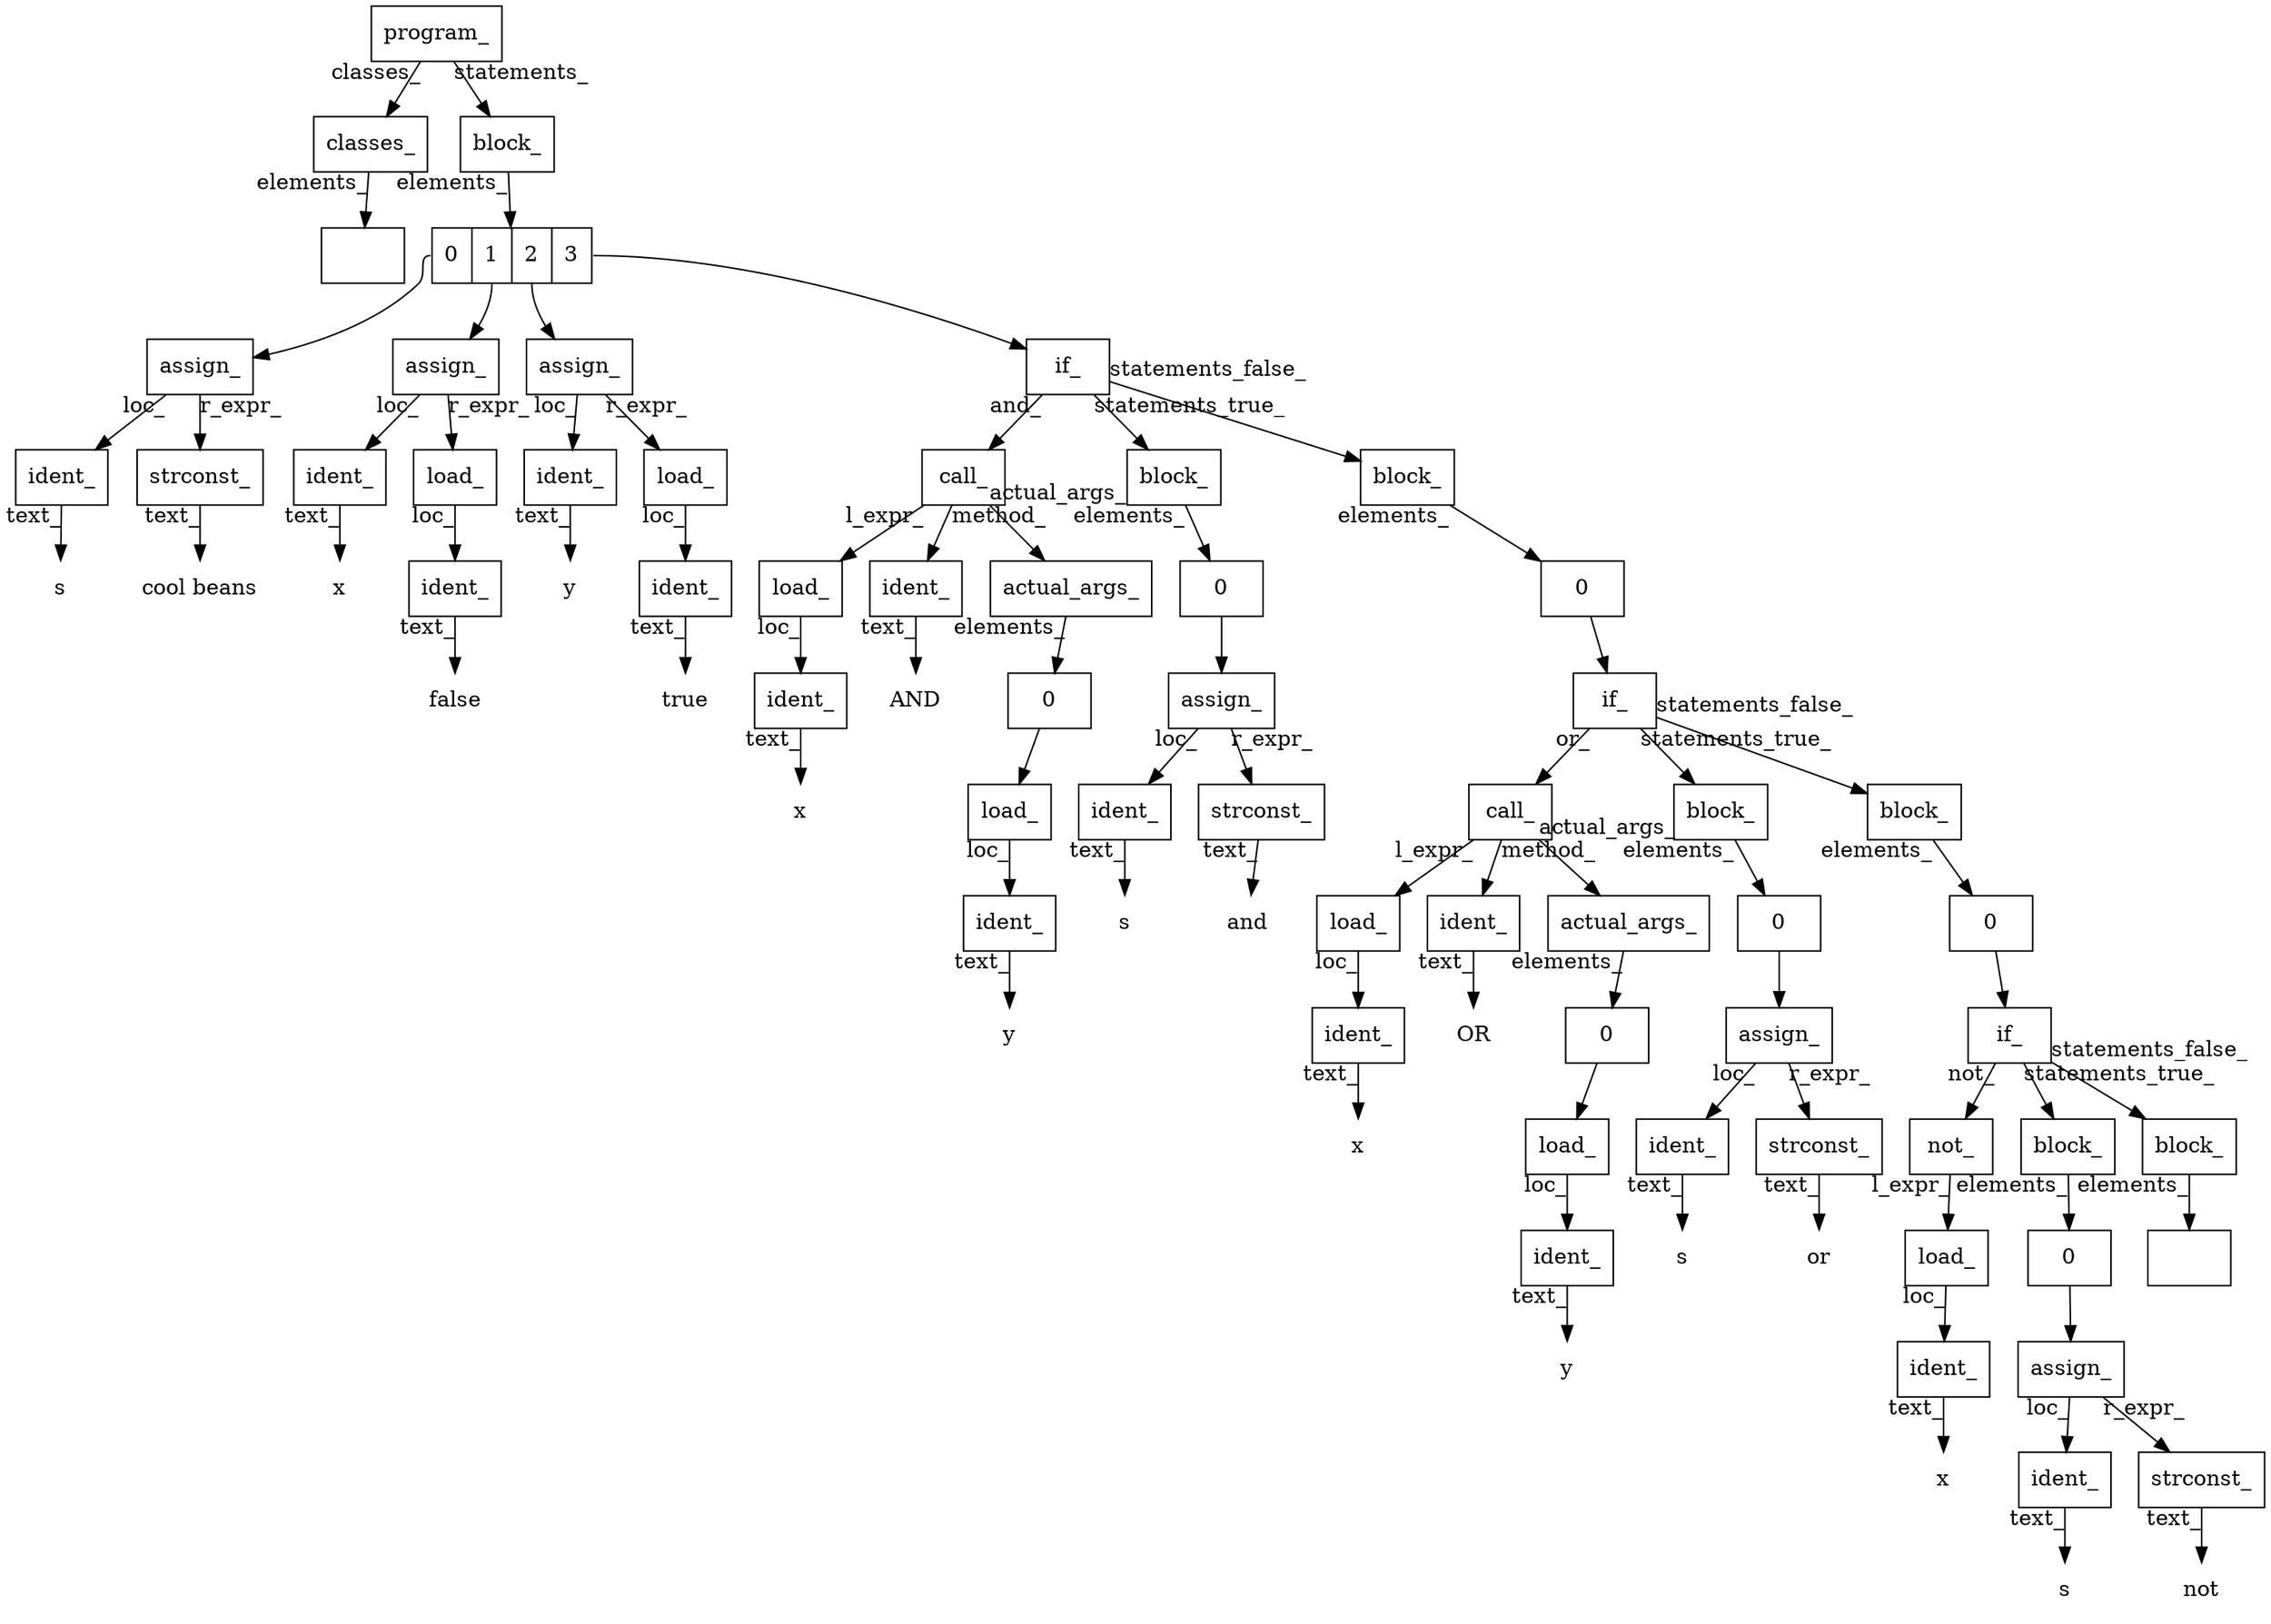 digraph AST {
root[shape=box,label="program_"];
node_1[shape=box,label="classes_"];
node_2[shape=record,label=""];
node_1 -> node_2 [taillabel="elements_"];
root -> node_1 [taillabel="classes_"];
node_3[shape=box,label="block_"];
node_4[shape=record,label="<e_0>0|<e_1>1|<e_2>2|<e_3>3"];
node_5[shape=box,label="assign_"];
node_6[shape=box,label="ident_"];
node_7[shape=plaintext,label="s"];
node_6 -> node_7 [taillabel="text_"];
node_5 -> node_6 [taillabel="loc_"];
node_8[shape=box,label="strconst_"];
node_9[shape=plaintext,label="cool beans"];
node_8 -> node_9 [taillabel="text_"];
node_5 -> node_8 [taillabel="r_expr_"];
node_4:e_0 -> node_5;
node_10[shape=box,label="assign_"];
node_11[shape=box,label="ident_"];
node_12[shape=plaintext,label="x"];
node_11 -> node_12 [taillabel="text_"];
node_10 -> node_11 [taillabel="loc_"];
node_13[shape=box,label="load_"];
node_14[shape=box,label="ident_"];
node_15[shape=plaintext,label="false"];
node_14 -> node_15 [taillabel="text_"];
node_13 -> node_14 [taillabel="loc_"];
node_10 -> node_13 [taillabel="r_expr_"];
node_4:e_1 -> node_10;
node_16[shape=box,label="assign_"];
node_17[shape=box,label="ident_"];
node_18[shape=plaintext,label="y"];
node_17 -> node_18 [taillabel="text_"];
node_16 -> node_17 [taillabel="loc_"];
node_19[shape=box,label="load_"];
node_20[shape=box,label="ident_"];
node_21[shape=plaintext,label="true"];
node_20 -> node_21 [taillabel="text_"];
node_19 -> node_20 [taillabel="loc_"];
node_16 -> node_19 [taillabel="r_expr_"];
node_4:e_2 -> node_16;
node_22[shape=box,label="if_"];
node_23[shape=box,label="call_"];
node_24[shape=box,label="load_"];
node_25[shape=box,label="ident_"];
node_26[shape=plaintext,label="x"];
node_25 -> node_26 [taillabel="text_"];
node_24 -> node_25 [taillabel="loc_"];
node_23 -> node_24 [taillabel="l_expr_"];
node_27[shape=box,label="ident_"];
node_28[shape=plaintext,label="AND"];
node_27 -> node_28 [taillabel="text_"];
node_23 -> node_27 [taillabel="method_"];
node_29[shape=box,label="actual_args_"];
node_30[shape=record,label="<e_0>0"];
node_31[shape=box,label="load_"];
node_32[shape=box,label="ident_"];
node_33[shape=plaintext,label="y"];
node_32 -> node_33 [taillabel="text_"];
node_31 -> node_32 [taillabel="loc_"];
node_30:e_0 -> node_31;
node_29 -> node_30 [taillabel="elements_"];
node_23 -> node_29 [taillabel="actual_args_"];
node_22 -> node_23 [taillabel="and_"];
node_34[shape=box,label="block_"];
node_35[shape=record,label="<e_0>0"];
node_36[shape=box,label="assign_"];
node_37[shape=box,label="ident_"];
node_38[shape=plaintext,label="s"];
node_37 -> node_38 [taillabel="text_"];
node_36 -> node_37 [taillabel="loc_"];
node_39[shape=box,label="strconst_"];
node_40[shape=plaintext,label="and"];
node_39 -> node_40 [taillabel="text_"];
node_36 -> node_39 [taillabel="r_expr_"];
node_35:e_0 -> node_36;
node_34 -> node_35 [taillabel="elements_"];
node_22 -> node_34 [taillabel="statements_true_"];
node_41[shape=box,label="block_"];
node_42[shape=record,label="<e_0>0"];
node_43[shape=box,label="if_"];
node_44[shape=box,label="call_"];
node_45[shape=box,label="load_"];
node_46[shape=box,label="ident_"];
node_47[shape=plaintext,label="x"];
node_46 -> node_47 [taillabel="text_"];
node_45 -> node_46 [taillabel="loc_"];
node_44 -> node_45 [taillabel="l_expr_"];
node_48[shape=box,label="ident_"];
node_49[shape=plaintext,label="OR"];
node_48 -> node_49 [taillabel="text_"];
node_44 -> node_48 [taillabel="method_"];
node_50[shape=box,label="actual_args_"];
node_51[shape=record,label="<e_0>0"];
node_52[shape=box,label="load_"];
node_53[shape=box,label="ident_"];
node_54[shape=plaintext,label="y"];
node_53 -> node_54 [taillabel="text_"];
node_52 -> node_53 [taillabel="loc_"];
node_51:e_0 -> node_52;
node_50 -> node_51 [taillabel="elements_"];
node_44 -> node_50 [taillabel="actual_args_"];
node_43 -> node_44 [taillabel="or_"];
node_55[shape=box,label="block_"];
node_56[shape=record,label="<e_0>0"];
node_57[shape=box,label="assign_"];
node_58[shape=box,label="ident_"];
node_59[shape=plaintext,label="s"];
node_58 -> node_59 [taillabel="text_"];
node_57 -> node_58 [taillabel="loc_"];
node_60[shape=box,label="strconst_"];
node_61[shape=plaintext,label="or"];
node_60 -> node_61 [taillabel="text_"];
node_57 -> node_60 [taillabel="r_expr_"];
node_56:e_0 -> node_57;
node_55 -> node_56 [taillabel="elements_"];
node_43 -> node_55 [taillabel="statements_true_"];
node_62[shape=box,label="block_"];
node_63[shape=record,label="<e_0>0"];
node_64[shape=box,label="if_"];
node_65[shape=box,label="not_"];
node_66[shape=box,label="load_"];
node_67[shape=box,label="ident_"];
node_68[shape=plaintext,label="x"];
node_67 -> node_68 [taillabel="text_"];
node_66 -> node_67 [taillabel="loc_"];
node_65 -> node_66 [taillabel="l_expr_"];
node_64 -> node_65 [taillabel="not_"];
node_69[shape=box,label="block_"];
node_70[shape=record,label="<e_0>0"];
node_71[shape=box,label="assign_"];
node_72[shape=box,label="ident_"];
node_73[shape=plaintext,label="s"];
node_72 -> node_73 [taillabel="text_"];
node_71 -> node_72 [taillabel="loc_"];
node_74[shape=box,label="strconst_"];
node_75[shape=plaintext,label="not"];
node_74 -> node_75 [taillabel="text_"];
node_71 -> node_74 [taillabel="r_expr_"];
node_70:e_0 -> node_71;
node_69 -> node_70 [taillabel="elements_"];
node_64 -> node_69 [taillabel="statements_true_"];
node_76[shape=box,label="block_"];
node_77[shape=record,label=""];
node_76 -> node_77 [taillabel="elements_"];
node_64 -> node_76 [taillabel="statements_false_"];
node_63:e_0 -> node_64;
node_62 -> node_63 [taillabel="elements_"];
node_43 -> node_62 [taillabel="statements_false_"];
node_42:e_0 -> node_43;
node_41 -> node_42 [taillabel="elements_"];
node_22 -> node_41 [taillabel="statements_false_"];
node_4:e_3 -> node_22;
node_3 -> node_4 [taillabel="elements_"];
root -> node_3 [taillabel="statements_"];
}
